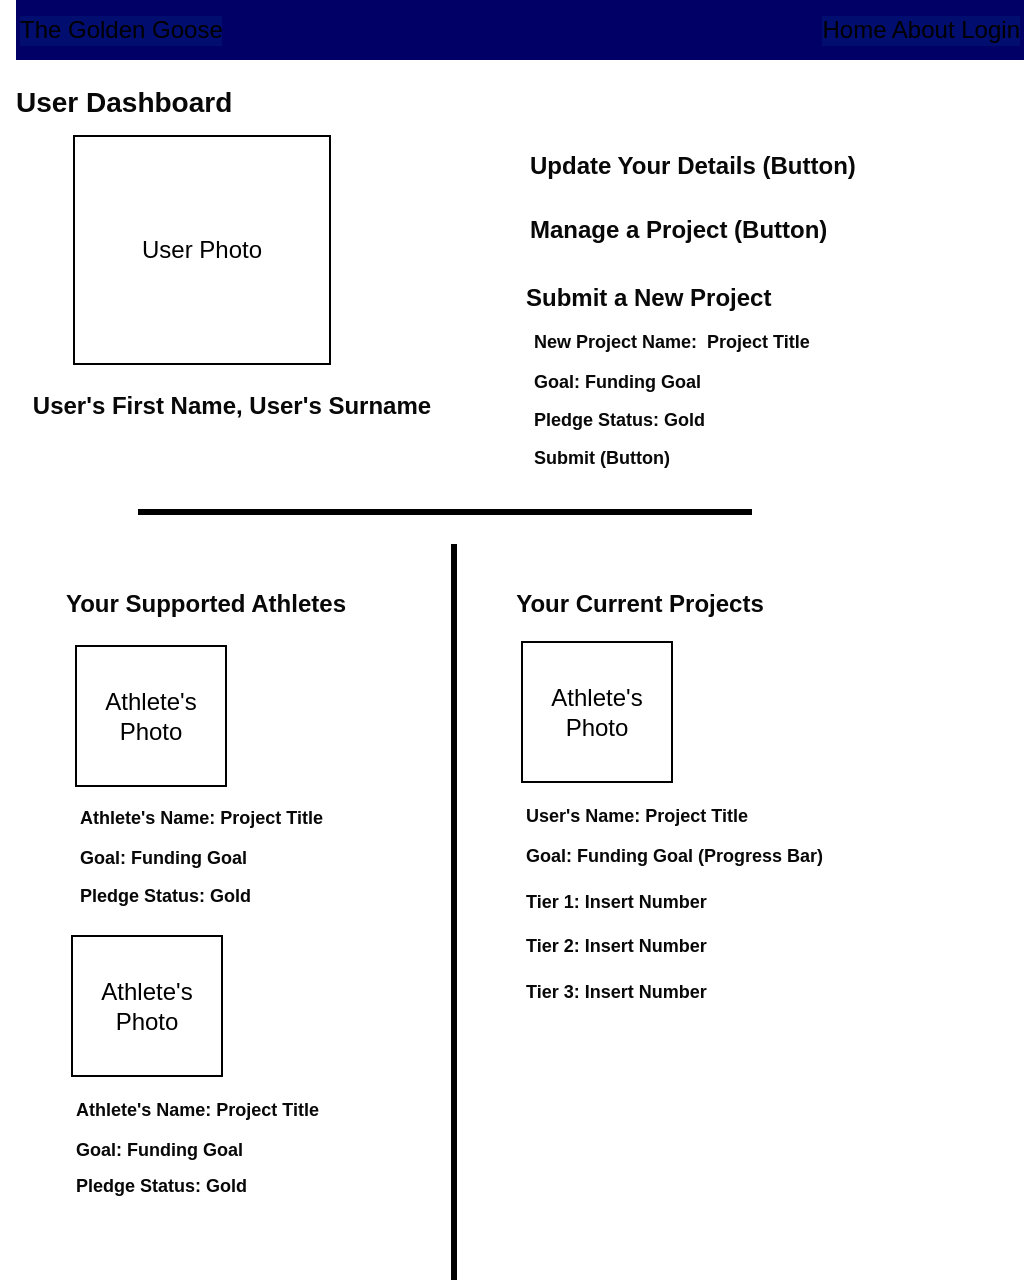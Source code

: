 <mxfile>
    <diagram id="dgUcYZpqr5GJabNcd-gy" name="Page-1">
        <mxGraphModel dx="631" dy="691" grid="0" gridSize="10" guides="1" tooltips="1" connect="1" arrows="1" fold="1" page="1" pageScale="1" pageWidth="850" pageHeight="1100" background="#ffffff" math="0" shadow="0">
            <root>
                <mxCell id="0"/>
                <mxCell id="1" parent="0"/>
                <mxCell id="2" value="User Photo" style="whiteSpace=wrap;html=1;" vertex="1" parent="1">
                    <mxGeometry x="90" y="105" width="128" height="114" as="geometry"/>
                </mxCell>
                <mxCell id="3" value="The Golden Goose" style="text;strokeColor=none;align=left;fillColor=#000066;html=1;verticalAlign=middle;whiteSpace=wrap;rounded=0;labelBackgroundColor=#010e6f;" vertex="1" parent="1">
                    <mxGeometry x="61" y="37" width="279" height="30" as="geometry"/>
                </mxCell>
                <mxCell id="4" value="Home About Login" style="text;strokeColor=none;align=right;fillColor=#000066;html=1;verticalAlign=middle;whiteSpace=wrap;rounded=0;labelBackgroundColor=#010e6f;" vertex="1" parent="1">
                    <mxGeometry x="286" y="37" width="279" height="30" as="geometry"/>
                </mxCell>
                <mxCell id="5" value="User's First Name, User's Surname" style="text;strokeColor=none;align=center;fillColor=none;html=1;verticalAlign=middle;whiteSpace=wrap;rounded=0;labelBackgroundColor=#FFFFFF;fontStyle=1;fontSize=12;fontColor=#080808;" vertex="1" parent="1">
                    <mxGeometry x="66" y="225" width="206" height="30" as="geometry"/>
                </mxCell>
                <mxCell id="6" value="Your Supported Athletes" style="text;strokeColor=none;align=center;fillColor=none;html=1;verticalAlign=middle;whiteSpace=wrap;rounded=0;labelBackgroundColor=#FFFFFF;fontStyle=1;fontSize=12;fontColor=#080808;" vertex="1" parent="1">
                    <mxGeometry x="53" y="324" width="206" height="30" as="geometry"/>
                </mxCell>
                <mxCell id="8" value="Pledge Status: Gold" style="text;strokeColor=none;align=left;fillColor=none;html=1;verticalAlign=middle;whiteSpace=wrap;rounded=0;labelBackgroundColor=#FFFFFF;fontStyle=1;fontSize=9;fontColor=#080808;" vertex="1" parent="1">
                    <mxGeometry x="91" y="470" width="206" height="30" as="geometry"/>
                </mxCell>
                <mxCell id="9" value="Submit a New Project" style="text;strokeColor=none;align=left;fillColor=none;html=1;verticalAlign=middle;whiteSpace=wrap;rounded=0;labelBackgroundColor=#FFFFFF;fontStyle=1;fontSize=12;fontColor=#080808;" vertex="1" parent="1">
                    <mxGeometry x="314" y="171" width="206" height="30" as="geometry"/>
                </mxCell>
                <mxCell id="10" value="Athlete's Name: Project Title" style="text;strokeColor=none;align=left;fillColor=none;html=1;verticalAlign=middle;whiteSpace=wrap;rounded=0;labelBackgroundColor=#FFFFFF;fontStyle=1;fontSize=9;fontColor=#080808;" vertex="1" parent="1">
                    <mxGeometry x="91" y="432" width="155" height="28" as="geometry"/>
                </mxCell>
                <mxCell id="11" value="Athlete's Photo" style="whiteSpace=wrap;html=1;" vertex="1" parent="1">
                    <mxGeometry x="91" y="360" width="75" height="70" as="geometry"/>
                </mxCell>
                <mxCell id="12" value="Goal: Funding Goal" style="text;strokeColor=none;align=left;fillColor=none;html=1;verticalAlign=middle;whiteSpace=wrap;rounded=0;labelBackgroundColor=#FFFFFF;fontStyle=1;fontSize=9;fontColor=#080808;" vertex="1" parent="1">
                    <mxGeometry x="91" y="451" width="206" height="30" as="geometry"/>
                </mxCell>
                <mxCell id="15" value="Athlete's Photo" style="whiteSpace=wrap;html=1;" vertex="1" parent="1">
                    <mxGeometry x="314" y="358" width="75" height="70" as="geometry"/>
                </mxCell>
                <mxCell id="17" value="Pledge Status: Gold" style="text;strokeColor=none;align=left;fillColor=none;html=1;verticalAlign=middle;whiteSpace=wrap;rounded=0;labelBackgroundColor=#FFFFFF;fontStyle=1;fontSize=9;fontColor=#080808;" vertex="1" parent="1">
                    <mxGeometry x="89" y="615" width="206" height="30" as="geometry"/>
                </mxCell>
                <mxCell id="19" value="Athlete's Photo" style="whiteSpace=wrap;html=1;" vertex="1" parent="1">
                    <mxGeometry x="89" y="505" width="75" height="70" as="geometry"/>
                </mxCell>
                <mxCell id="25" value="Pledge Status: Gold" style="text;strokeColor=none;align=left;fillColor=none;html=1;verticalAlign=middle;whiteSpace=wrap;rounded=0;labelBackgroundColor=#FFFFFF;fontStyle=1;fontSize=9;fontColor=#080808;" vertex="1" parent="1">
                    <mxGeometry x="318" y="232" width="206" height="30" as="geometry"/>
                </mxCell>
                <mxCell id="26" value="New Project Name:&amp;nbsp; Project Title" style="text;strokeColor=none;align=left;fillColor=none;html=1;verticalAlign=middle;whiteSpace=wrap;rounded=0;labelBackgroundColor=#FFFFFF;fontStyle=1;fontSize=9;fontColor=#080808;" vertex="1" parent="1">
                    <mxGeometry x="318" y="194" width="155" height="28" as="geometry"/>
                </mxCell>
                <mxCell id="27" value="Goal: Funding Goal" style="text;strokeColor=none;align=left;fillColor=none;html=1;verticalAlign=middle;whiteSpace=wrap;rounded=0;labelBackgroundColor=#FFFFFF;fontStyle=1;fontSize=9;fontColor=#080808;" vertex="1" parent="1">
                    <mxGeometry x="318" y="213" width="206" height="30" as="geometry"/>
                </mxCell>
                <mxCell id="28" value="User's Name: Project Title" style="text;strokeColor=none;align=left;fillColor=none;html=1;verticalAlign=middle;whiteSpace=wrap;rounded=0;labelBackgroundColor=#FFFFFF;fontStyle=1;fontSize=9;fontColor=#080808;" vertex="1" parent="1">
                    <mxGeometry x="314" y="431" width="155" height="28" as="geometry"/>
                </mxCell>
                <mxCell id="29" value="Goal: Funding Goal (Progress Bar)" style="text;strokeColor=none;align=left;fillColor=none;html=1;verticalAlign=middle;whiteSpace=wrap;rounded=0;labelBackgroundColor=#FFFFFF;fontStyle=1;fontSize=9;fontColor=#080808;" vertex="1" parent="1">
                    <mxGeometry x="314" y="450" width="206" height="30" as="geometry"/>
                </mxCell>
                <mxCell id="32" value="Athlete's Name: Project Title" style="text;strokeColor=none;align=left;fillColor=none;html=1;verticalAlign=middle;whiteSpace=wrap;rounded=0;labelBackgroundColor=#FFFFFF;fontStyle=1;fontSize=9;fontColor=#080808;" vertex="1" parent="1">
                    <mxGeometry x="89" y="578" width="155" height="28" as="geometry"/>
                </mxCell>
                <mxCell id="33" value="Goal: Funding Goal" style="text;strokeColor=none;align=left;fillColor=none;html=1;verticalAlign=middle;whiteSpace=wrap;rounded=0;labelBackgroundColor=#FFFFFF;fontStyle=1;fontSize=9;fontColor=#080808;" vertex="1" parent="1">
                    <mxGeometry x="89" y="597" width="206" height="30" as="geometry"/>
                </mxCell>
                <mxCell id="34" value="Manage a Project (Button)" style="text;strokeColor=none;align=left;fillColor=none;html=1;verticalAlign=middle;whiteSpace=wrap;rounded=0;labelBackgroundColor=#FFFFFF;fontStyle=1;fontSize=12;fontColor=#080808;" vertex="1" parent="1">
                    <mxGeometry x="316" y="137" width="206" height="30" as="geometry"/>
                </mxCell>
                <mxCell id="35" value="Update Your Details (Button)" style="text;strokeColor=none;align=left;fillColor=none;html=1;verticalAlign=middle;whiteSpace=wrap;rounded=0;labelBackgroundColor=#FFFFFF;fontStyle=1;fontSize=12;fontColor=#080808;" vertex="1" parent="1">
                    <mxGeometry x="316" y="105" width="206" height="30" as="geometry"/>
                </mxCell>
                <mxCell id="36" value="" style="edgeStyle=none;orthogonalLoop=1;jettySize=auto;html=1;fontSize=12;fontColor=#080808;endSize=0;rounded=0;strokeWidth=3;endArrow=none;endFill=0;" edge="1" parent="1">
                    <mxGeometry width="80" relative="1" as="geometry">
                        <mxPoint x="122" y="293" as="sourcePoint"/>
                        <mxPoint x="429" y="293" as="targetPoint"/>
                        <Array as="points"/>
                    </mxGeometry>
                </mxCell>
                <mxCell id="37" value="Your Current Projects" style="text;strokeColor=none;align=center;fillColor=none;html=1;verticalAlign=middle;whiteSpace=wrap;rounded=0;labelBackgroundColor=#FFFFFF;fontStyle=1;fontSize=12;fontColor=#080808;" vertex="1" parent="1">
                    <mxGeometry x="270" y="324" width="206" height="30" as="geometry"/>
                </mxCell>
                <mxCell id="38" value="Tier 1: Insert Number" style="text;strokeColor=none;align=left;fillColor=none;html=1;verticalAlign=middle;whiteSpace=wrap;rounded=0;labelBackgroundColor=#FFFFFF;fontStyle=1;fontSize=9;fontColor=#080808;" vertex="1" parent="1">
                    <mxGeometry x="314" y="473" width="206" height="30" as="geometry"/>
                </mxCell>
                <mxCell id="39" value="Tier 2: Insert Number" style="text;strokeColor=none;align=left;fillColor=none;html=1;verticalAlign=middle;whiteSpace=wrap;rounded=0;labelBackgroundColor=#FFFFFF;fontStyle=1;fontSize=9;fontColor=#080808;" vertex="1" parent="1">
                    <mxGeometry x="314" y="495" width="206" height="30" as="geometry"/>
                </mxCell>
                <mxCell id="40" value="Tier 3: Insert Number" style="text;strokeColor=none;align=left;fillColor=none;html=1;verticalAlign=middle;whiteSpace=wrap;rounded=0;labelBackgroundColor=#FFFFFF;fontStyle=1;fontSize=9;fontColor=#080808;" vertex="1" parent="1">
                    <mxGeometry x="314" y="518" width="206" height="30" as="geometry"/>
                </mxCell>
                <mxCell id="41" value="" style="edgeStyle=none;orthogonalLoop=1;jettySize=auto;html=1;fontSize=12;fontColor=#080808;endSize=0;rounded=0;strokeWidth=3;endArrow=none;endFill=0;" edge="1" parent="1">
                    <mxGeometry width="80" relative="1" as="geometry">
                        <mxPoint x="280" y="677" as="sourcePoint"/>
                        <mxPoint x="280" y="309" as="targetPoint"/>
                        <Array as="points"/>
                    </mxGeometry>
                </mxCell>
                <mxCell id="44" value="User Dashboard" style="text;strokeColor=none;align=left;fillColor=none;html=1;verticalAlign=middle;whiteSpace=wrap;rounded=0;labelBackgroundColor=#FFFFFF;fontStyle=1;fontSize=14;fontColor=#080808;" vertex="1" parent="1">
                    <mxGeometry x="59" y="73" width="206" height="30" as="geometry"/>
                </mxCell>
                <mxCell id="45" value="Submit (Button)" style="text;strokeColor=none;align=left;fillColor=none;html=1;verticalAlign=middle;whiteSpace=wrap;rounded=0;labelBackgroundColor=#FFFFFF;fontStyle=1;fontSize=9;fontColor=#080808;" vertex="1" parent="1">
                    <mxGeometry x="318" y="251" width="206" height="30" as="geometry"/>
                </mxCell>
            </root>
        </mxGraphModel>
    </diagram>
</mxfile>